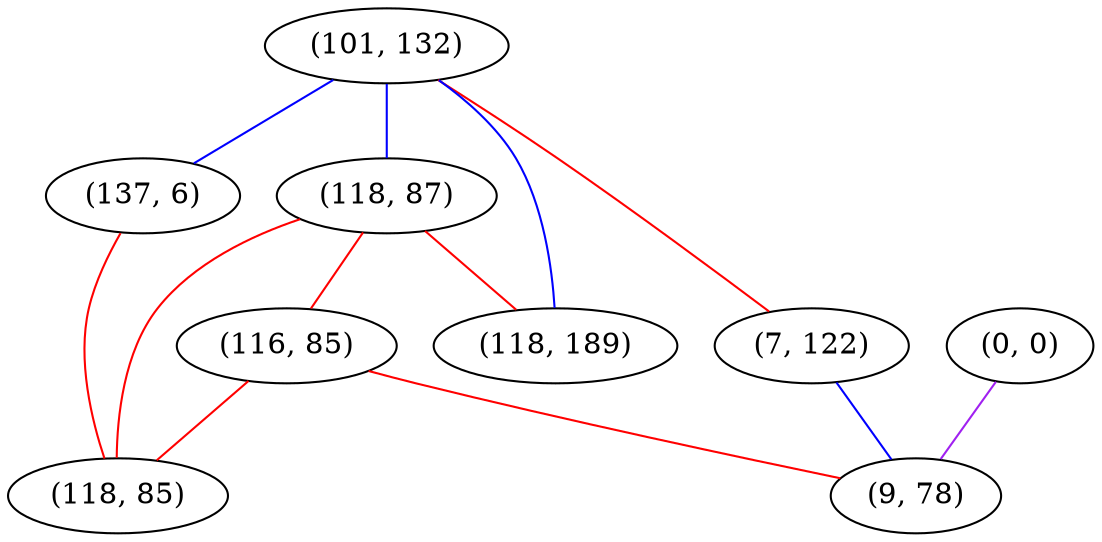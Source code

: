 graph "" {
"(101, 132)";
"(0, 0)";
"(118, 87)";
"(7, 122)";
"(116, 85)";
"(118, 189)";
"(9, 78)";
"(137, 6)";
"(118, 85)";
"(101, 132)" -- "(137, 6)"  [color=blue, key=0, weight=3];
"(101, 132)" -- "(118, 87)"  [color=blue, key=0, weight=3];
"(101, 132)" -- "(118, 189)"  [color=blue, key=0, weight=3];
"(101, 132)" -- "(7, 122)"  [color=red, key=0, weight=1];
"(0, 0)" -- "(9, 78)"  [color=purple, key=0, weight=4];
"(118, 87)" -- "(116, 85)"  [color=red, key=0, weight=1];
"(118, 87)" -- "(118, 85)"  [color=red, key=0, weight=1];
"(118, 87)" -- "(118, 189)"  [color=red, key=0, weight=1];
"(7, 122)" -- "(9, 78)"  [color=blue, key=0, weight=3];
"(116, 85)" -- "(9, 78)"  [color=red, key=0, weight=1];
"(116, 85)" -- "(118, 85)"  [color=red, key=0, weight=1];
"(137, 6)" -- "(118, 85)"  [color=red, key=0, weight=1];
}
